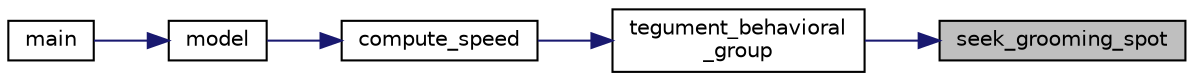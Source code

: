 digraph "seek_grooming_spot"
{
 // LATEX_PDF_SIZE
  edge [fontname="Helvetica",fontsize="10",labelfontname="Helvetica",labelfontsize="10"];
  node [fontname="Helvetica",fontsize="10",shape=record];
  rankdir="RL";
  Node1 [label="seek_grooming_spot",height=0.2,width=0.4,color="black", fillcolor="grey75", style="filled", fontcolor="black",tooltip="function that select send mootor control for groooming spot seeking"];
  Node1 -> Node2 [dir="back",color="midnightblue",fontsize="10",style="solid",fontname="Helvetica"];
  Node2 [label="tegument_behavioral\l_group",height=0.2,width=0.4,color="black", fillcolor="white", style="filled",URL="$model_8c.html#a9b71e438b829313af4267abdfa355e66",tooltip="function that select sub-behavioral group for tegument"];
  Node2 -> Node3 [dir="back",color="midnightblue",fontsize="10",style="solid",fontname="Helvetica"];
  Node3 [label="compute_speed",height=0.2,width=0.4,color="black", fillcolor="white", style="filled",URL="$model_8c.html#a42168e51ee7171713d66b7dcbb41887a",tooltip="function that select behavioral grroup to compute robot's speed based on input"];
  Node3 -> Node4 [dir="back",color="midnightblue",fontsize="10",style="solid",fontname="Helvetica"];
  Node4 [label="model",height=0.2,width=0.4,color="black", fillcolor="white", style="filled",URL="$model_8c.html#afff2d3c32d3cf9812c2844d012a17142",tooltip="Robot model based on our work."];
  Node4 -> Node5 [dir="back",color="midnightblue",fontsize="10",style="solid",fontname="Helvetica"];
  Node5 [label="main",height=0.2,width=0.4,color="black", fillcolor="white", style="filled",URL="$model_8c.html#a0ddf1224851353fc92bfbff6f499fa97",tooltip="Main program function."];
}

